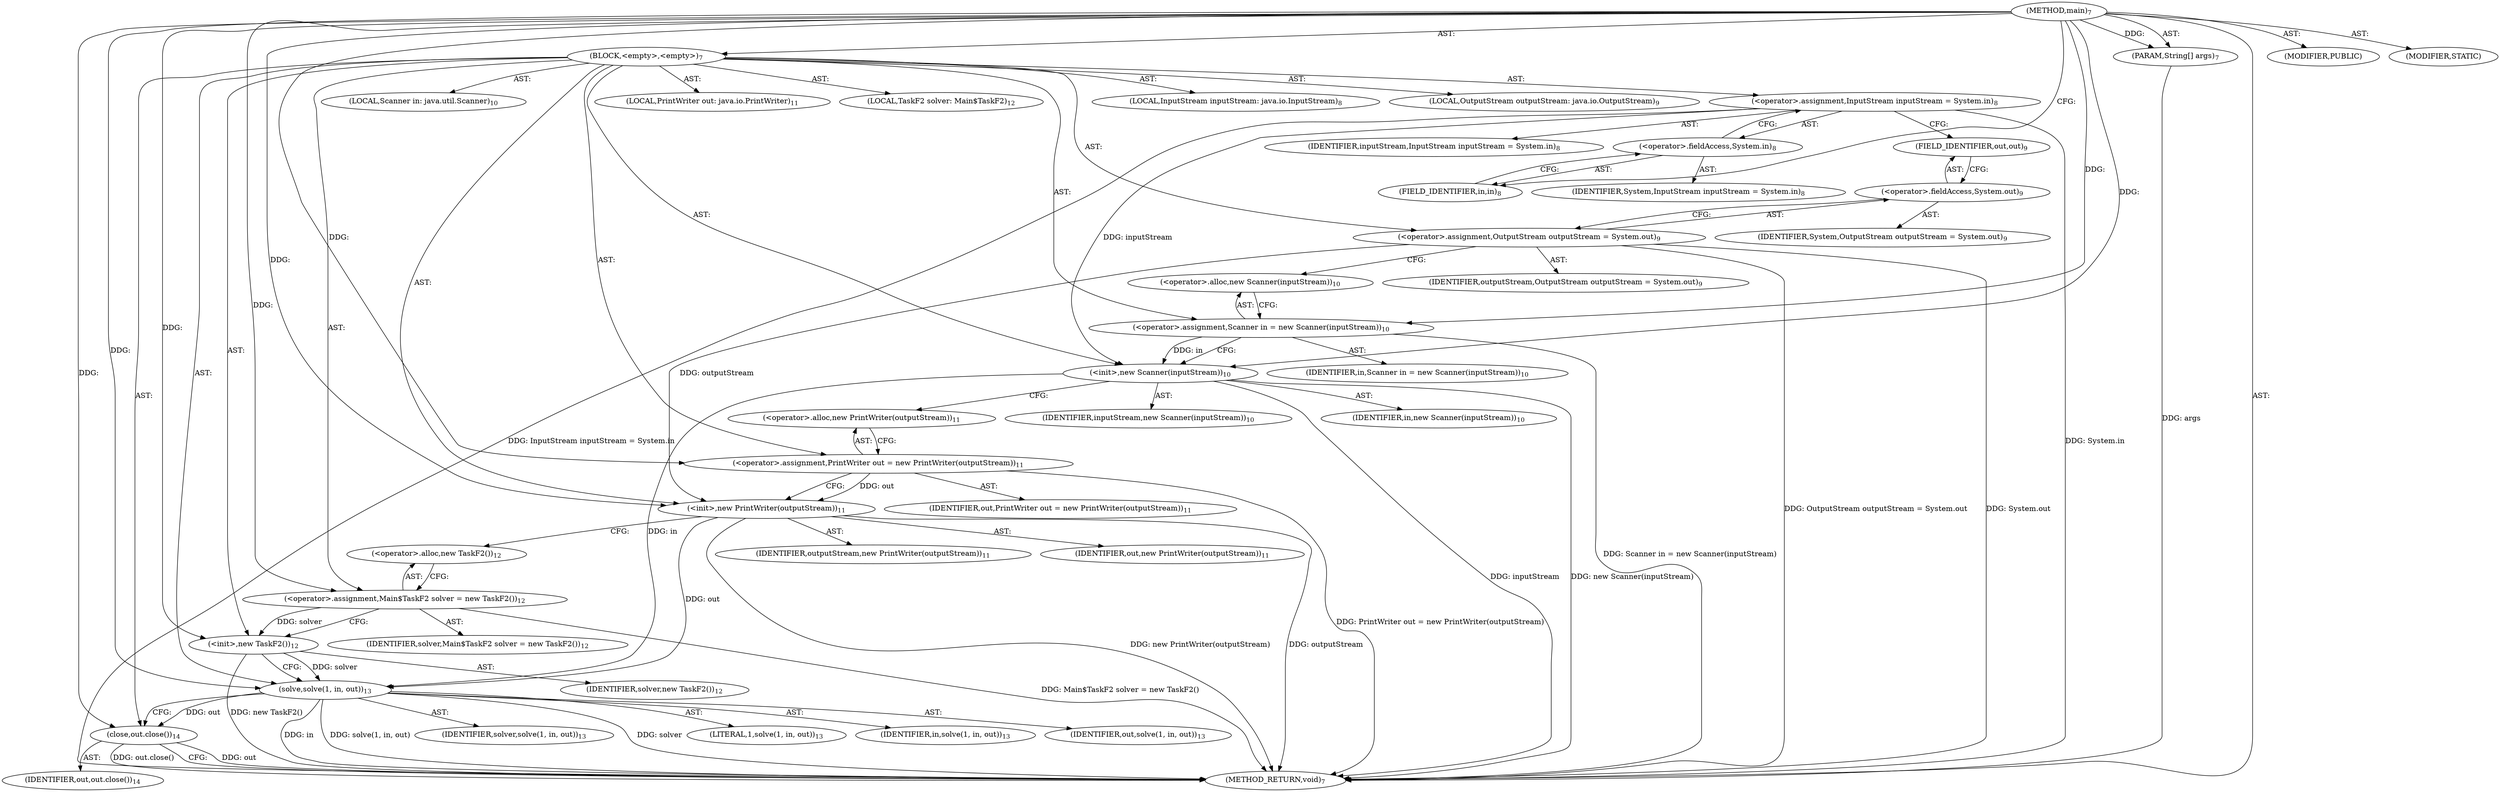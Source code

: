 digraph "main" {  
"36" [label = <(METHOD,main)<SUB>7</SUB>> ]
"37" [label = <(PARAM,String[] args)<SUB>7</SUB>> ]
"38" [label = <(BLOCK,&lt;empty&gt;,&lt;empty&gt;)<SUB>7</SUB>> ]
"39" [label = <(LOCAL,InputStream inputStream: java.io.InputStream)<SUB>8</SUB>> ]
"40" [label = <(&lt;operator&gt;.assignment,InputStream inputStream = System.in)<SUB>8</SUB>> ]
"41" [label = <(IDENTIFIER,inputStream,InputStream inputStream = System.in)<SUB>8</SUB>> ]
"42" [label = <(&lt;operator&gt;.fieldAccess,System.in)<SUB>8</SUB>> ]
"43" [label = <(IDENTIFIER,System,InputStream inputStream = System.in)<SUB>8</SUB>> ]
"44" [label = <(FIELD_IDENTIFIER,in,in)<SUB>8</SUB>> ]
"45" [label = <(LOCAL,OutputStream outputStream: java.io.OutputStream)<SUB>9</SUB>> ]
"46" [label = <(&lt;operator&gt;.assignment,OutputStream outputStream = System.out)<SUB>9</SUB>> ]
"47" [label = <(IDENTIFIER,outputStream,OutputStream outputStream = System.out)<SUB>9</SUB>> ]
"48" [label = <(&lt;operator&gt;.fieldAccess,System.out)<SUB>9</SUB>> ]
"49" [label = <(IDENTIFIER,System,OutputStream outputStream = System.out)<SUB>9</SUB>> ]
"50" [label = <(FIELD_IDENTIFIER,out,out)<SUB>9</SUB>> ]
"4" [label = <(LOCAL,Scanner in: java.util.Scanner)<SUB>10</SUB>> ]
"51" [label = <(&lt;operator&gt;.assignment,Scanner in = new Scanner(inputStream))<SUB>10</SUB>> ]
"52" [label = <(IDENTIFIER,in,Scanner in = new Scanner(inputStream))<SUB>10</SUB>> ]
"53" [label = <(&lt;operator&gt;.alloc,new Scanner(inputStream))<SUB>10</SUB>> ]
"54" [label = <(&lt;init&gt;,new Scanner(inputStream))<SUB>10</SUB>> ]
"3" [label = <(IDENTIFIER,in,new Scanner(inputStream))<SUB>10</SUB>> ]
"55" [label = <(IDENTIFIER,inputStream,new Scanner(inputStream))<SUB>10</SUB>> ]
"6" [label = <(LOCAL,PrintWriter out: java.io.PrintWriter)<SUB>11</SUB>> ]
"56" [label = <(&lt;operator&gt;.assignment,PrintWriter out = new PrintWriter(outputStream))<SUB>11</SUB>> ]
"57" [label = <(IDENTIFIER,out,PrintWriter out = new PrintWriter(outputStream))<SUB>11</SUB>> ]
"58" [label = <(&lt;operator&gt;.alloc,new PrintWriter(outputStream))<SUB>11</SUB>> ]
"59" [label = <(&lt;init&gt;,new PrintWriter(outputStream))<SUB>11</SUB>> ]
"5" [label = <(IDENTIFIER,out,new PrintWriter(outputStream))<SUB>11</SUB>> ]
"60" [label = <(IDENTIFIER,outputStream,new PrintWriter(outputStream))<SUB>11</SUB>> ]
"8" [label = <(LOCAL,TaskF2 solver: Main$TaskF2)<SUB>12</SUB>> ]
"61" [label = <(&lt;operator&gt;.assignment,Main$TaskF2 solver = new TaskF2())<SUB>12</SUB>> ]
"62" [label = <(IDENTIFIER,solver,Main$TaskF2 solver = new TaskF2())<SUB>12</SUB>> ]
"63" [label = <(&lt;operator&gt;.alloc,new TaskF2())<SUB>12</SUB>> ]
"64" [label = <(&lt;init&gt;,new TaskF2())<SUB>12</SUB>> ]
"7" [label = <(IDENTIFIER,solver,new TaskF2())<SUB>12</SUB>> ]
"65" [label = <(solve,solve(1, in, out))<SUB>13</SUB>> ]
"66" [label = <(IDENTIFIER,solver,solve(1, in, out))<SUB>13</SUB>> ]
"67" [label = <(LITERAL,1,solve(1, in, out))<SUB>13</SUB>> ]
"68" [label = <(IDENTIFIER,in,solve(1, in, out))<SUB>13</SUB>> ]
"69" [label = <(IDENTIFIER,out,solve(1, in, out))<SUB>13</SUB>> ]
"70" [label = <(close,out.close())<SUB>14</SUB>> ]
"71" [label = <(IDENTIFIER,out,out.close())<SUB>14</SUB>> ]
"72" [label = <(MODIFIER,PUBLIC)> ]
"73" [label = <(MODIFIER,STATIC)> ]
"74" [label = <(METHOD_RETURN,void)<SUB>7</SUB>> ]
  "36" -> "37"  [ label = "AST: "] 
  "36" -> "38"  [ label = "AST: "] 
  "36" -> "72"  [ label = "AST: "] 
  "36" -> "73"  [ label = "AST: "] 
  "36" -> "74"  [ label = "AST: "] 
  "38" -> "39"  [ label = "AST: "] 
  "38" -> "40"  [ label = "AST: "] 
  "38" -> "45"  [ label = "AST: "] 
  "38" -> "46"  [ label = "AST: "] 
  "38" -> "4"  [ label = "AST: "] 
  "38" -> "51"  [ label = "AST: "] 
  "38" -> "54"  [ label = "AST: "] 
  "38" -> "6"  [ label = "AST: "] 
  "38" -> "56"  [ label = "AST: "] 
  "38" -> "59"  [ label = "AST: "] 
  "38" -> "8"  [ label = "AST: "] 
  "38" -> "61"  [ label = "AST: "] 
  "38" -> "64"  [ label = "AST: "] 
  "38" -> "65"  [ label = "AST: "] 
  "38" -> "70"  [ label = "AST: "] 
  "40" -> "41"  [ label = "AST: "] 
  "40" -> "42"  [ label = "AST: "] 
  "42" -> "43"  [ label = "AST: "] 
  "42" -> "44"  [ label = "AST: "] 
  "46" -> "47"  [ label = "AST: "] 
  "46" -> "48"  [ label = "AST: "] 
  "48" -> "49"  [ label = "AST: "] 
  "48" -> "50"  [ label = "AST: "] 
  "51" -> "52"  [ label = "AST: "] 
  "51" -> "53"  [ label = "AST: "] 
  "54" -> "3"  [ label = "AST: "] 
  "54" -> "55"  [ label = "AST: "] 
  "56" -> "57"  [ label = "AST: "] 
  "56" -> "58"  [ label = "AST: "] 
  "59" -> "5"  [ label = "AST: "] 
  "59" -> "60"  [ label = "AST: "] 
  "61" -> "62"  [ label = "AST: "] 
  "61" -> "63"  [ label = "AST: "] 
  "64" -> "7"  [ label = "AST: "] 
  "65" -> "66"  [ label = "AST: "] 
  "65" -> "67"  [ label = "AST: "] 
  "65" -> "68"  [ label = "AST: "] 
  "65" -> "69"  [ label = "AST: "] 
  "70" -> "71"  [ label = "AST: "] 
  "40" -> "50"  [ label = "CFG: "] 
  "46" -> "53"  [ label = "CFG: "] 
  "51" -> "54"  [ label = "CFG: "] 
  "54" -> "58"  [ label = "CFG: "] 
  "56" -> "59"  [ label = "CFG: "] 
  "59" -> "63"  [ label = "CFG: "] 
  "61" -> "64"  [ label = "CFG: "] 
  "64" -> "65"  [ label = "CFG: "] 
  "65" -> "70"  [ label = "CFG: "] 
  "70" -> "74"  [ label = "CFG: "] 
  "42" -> "40"  [ label = "CFG: "] 
  "48" -> "46"  [ label = "CFG: "] 
  "53" -> "51"  [ label = "CFG: "] 
  "58" -> "56"  [ label = "CFG: "] 
  "63" -> "61"  [ label = "CFG: "] 
  "44" -> "42"  [ label = "CFG: "] 
  "50" -> "48"  [ label = "CFG: "] 
  "36" -> "44"  [ label = "CFG: "] 
  "37" -> "74"  [ label = "DDG: args"] 
  "40" -> "74"  [ label = "DDG: System.in"] 
  "40" -> "74"  [ label = "DDG: InputStream inputStream = System.in"] 
  "46" -> "74"  [ label = "DDG: System.out"] 
  "46" -> "74"  [ label = "DDG: OutputStream outputStream = System.out"] 
  "51" -> "74"  [ label = "DDG: Scanner in = new Scanner(inputStream)"] 
  "54" -> "74"  [ label = "DDG: inputStream"] 
  "54" -> "74"  [ label = "DDG: new Scanner(inputStream)"] 
  "56" -> "74"  [ label = "DDG: PrintWriter out = new PrintWriter(outputStream)"] 
  "59" -> "74"  [ label = "DDG: outputStream"] 
  "59" -> "74"  [ label = "DDG: new PrintWriter(outputStream)"] 
  "61" -> "74"  [ label = "DDG: Main$TaskF2 solver = new TaskF2()"] 
  "64" -> "74"  [ label = "DDG: new TaskF2()"] 
  "65" -> "74"  [ label = "DDG: solver"] 
  "65" -> "74"  [ label = "DDG: in"] 
  "65" -> "74"  [ label = "DDG: solve(1, in, out)"] 
  "70" -> "74"  [ label = "DDG: out"] 
  "70" -> "74"  [ label = "DDG: out.close()"] 
  "36" -> "37"  [ label = "DDG: "] 
  "36" -> "51"  [ label = "DDG: "] 
  "36" -> "56"  [ label = "DDG: "] 
  "36" -> "61"  [ label = "DDG: "] 
  "51" -> "54"  [ label = "DDG: in"] 
  "36" -> "54"  [ label = "DDG: "] 
  "40" -> "54"  [ label = "DDG: inputStream"] 
  "56" -> "59"  [ label = "DDG: out"] 
  "36" -> "59"  [ label = "DDG: "] 
  "46" -> "59"  [ label = "DDG: outputStream"] 
  "61" -> "64"  [ label = "DDG: solver"] 
  "36" -> "64"  [ label = "DDG: "] 
  "64" -> "65"  [ label = "DDG: solver"] 
  "36" -> "65"  [ label = "DDG: "] 
  "54" -> "65"  [ label = "DDG: in"] 
  "59" -> "65"  [ label = "DDG: out"] 
  "65" -> "70"  [ label = "DDG: out"] 
  "36" -> "70"  [ label = "DDG: "] 
}
